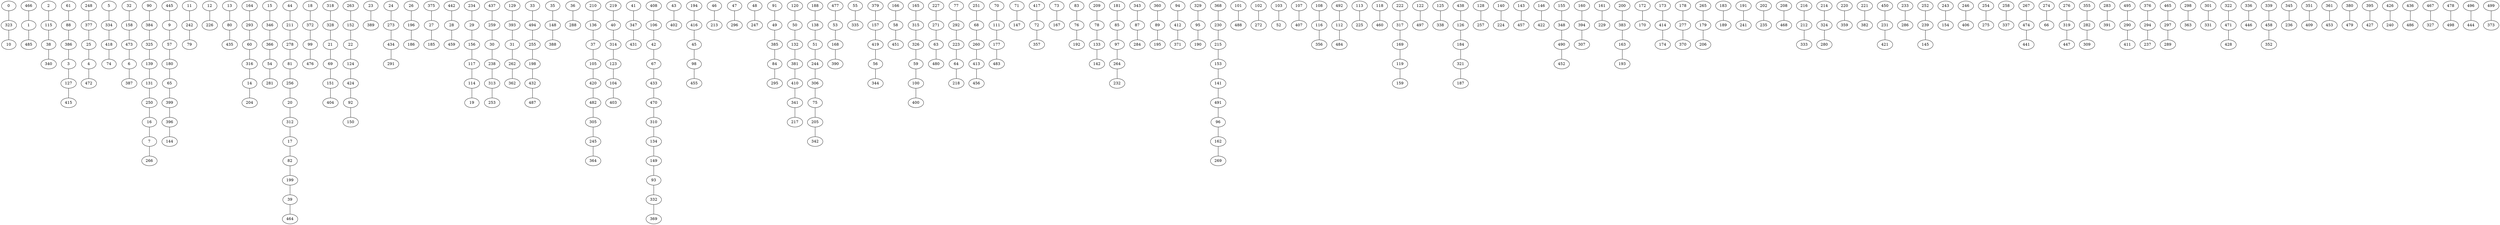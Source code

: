 graph G {
  0 -- 323;
  1 -- 485;
  2 -- 115;
  3 -- 127;
  4 -- 472;
  5 -- 334;
  6 -- 387;
  7 -- 266;
  9 -- 57;
  11 -- 242;
  12 -- 226;
  13 -- 80;
  14 -- 204;
  15 -- 346;
  16 -- 7;
  17 -- 82;
  18 -- 372;
  20 -- 312;
  21 -- 69;
  22 -- 124;
  23 -- 389;
  24 -- 273;
  25 -- 4;
  26 -- 196;
  27 -- 185;
  28 -- 459;
  29 -- 156;
  30 -- 238;
  31 -- 262;
  32 -- 158;
  33 -- 494;
  35 -- 148;
  36 -- 288;
  37 -- 105;
  38 -- 340;
  39 -- 464;
  40 -- 314;
  41 -- 347;
  42 -- 67;
  43 -- 402;
  44 -- 211;
  45 -- 98;
  46 -- 213;
  47 -- 296;
  48 -- 247;
  49 -- 385;
  50 -- 132;
  51 -- 244;
  53 -- 168;
  54 -- 281;
  55 -- 335;
  56 -- 344;
  57 -- 180;
  58 -- 451;
  59 -- 100;
  60 -- 316;
  61 -- 88;
  63 -- 480;
  64 -- 218;
  65 -- 399;
  67 -- 433;
  68 -- 260;
  69 -- 151;
  70 -- 111;
  71 -- 147;
  72 -- 357;
  73 -- 167;
  75 -- 205;
  76 -- 192;
  77 -- 292;
  78 -- 133;
  80 -- 435;
  81 -- 256;
  82 -- 199;
  83 -- 76;
  84 -- 295;
  85 -- 97;
  87 -- 284;
  88 -- 386;
  89 -- 195;
  90 -- 384;
  91 -- 49;
  92 -- 150;
  93 -- 332;
  94 -- 412;
  95 -- 190;
  96 -- 162;
  97 -- 264;
  98 -- 455;
  99 -- 476;
  100 -- 400;
  101 -- 488;
  102 -- 272;
  103 -- 52;
  104 -- 403;
  105 -- 420;
  106 -- 42;
  107 -- 407;
  108 -- 116;
  111 -- 177;
  112 -- 484;
  113 -- 225;
  114 -- 19;
  115 -- 38;
  116 -- 356;
  117 -- 114;
  118 -- 460;
  119 -- 159;
  120 -- 50;
  122 -- 497;
  123 -- 104;
  124 -- 424;
  125 -- 338;
  126 -- 184;
  127 -- 415;
  128 -- 257;
  129 -- 393;
  131 -- 250;
  132 -- 381;
  133 -- 142;
  134 -- 149;
  136 -- 37;
  138 -- 51;
  139 -- 131;
  140 -- 224;
  141 -- 491;
  143 -- 457;
  146 -- 422;
  148 -- 388;
  149 -- 93;
  151 -- 404;
  152 -- 22;
  153 -- 141;
  155 -- 348;
  156 -- 117;
  157 -- 419;
  158 -- 473;
  160 -- 394;
  161 -- 229;
  162 -- 269;
  163 -- 193;
  164 -- 293;
  165 -- 315;
  166 -- 58;
  168 -- 390;
  169 -- 119;
  172 -- 170;
  173 -- 414;
  177 -- 483;
  178 -- 277;
  179 -- 206;
  180 -- 65;
  181 -- 85;
  183 -- 189;
  184 -- 321;
  188 -- 138;
  191 -- 241;
  194 -- 416;
  196 -- 186;
  198 -- 432;
  199 -- 39;
  200 -- 383;
  202 -- 235;
  205 -- 342;
  208 -- 468;
  209 -- 78;
  210 -- 136;
  211 -- 278;
  212 -- 333;
  214 -- 324;
  215 -- 153;
  216 -- 212;
  219 -- 40;
  220 -- 359;
  221 -- 382;
  222 -- 317;
  223 -- 64;
  227 -- 271;
  230 -- 215;
  231 -- 421;
  233 -- 286;
  234 -- 29;
  238 -- 313;
  239 -- 145;
  242 -- 79;
  243 -- 154;
  244 -- 306;
  245 -- 364;
  246 -- 406;
  248 -- 377;
  250 -- 16;
  251 -- 68;
  252 -- 239;
  254 -- 275;
  255 -- 198;
  256 -- 20;
  258 -- 337;
  259 -- 30;
  260 -- 413;
  262 -- 362;
  263 -- 152;
  264 -- 232;
  265 -- 179;
  267 -- 474;
  271 -- 63;
  273 -- 434;
  274 -- 66;
  276 -- 319;
  277 -- 370;
  278 -- 81;
  282 -- 309;
  283 -- 391;
  290 -- 411;
  292 -- 223;
  293 -- 60;
  294 -- 237;
  297 -- 289;
  298 -- 363;
  301 -- 331;
  305 -- 245;
  306 -- 75;
  310 -- 134;
  312 -- 17;
  313 -- 253;
  314 -- 123;
  315 -- 326;
  316 -- 14;
  317 -- 169;
  318 -- 328;
  319 -- 447;
  321 -- 187;
  322 -- 471;
  323 -- 10;
  324 -- 280;
  325 -- 139;
  326 -- 59;
  328 -- 21;
  329 -- 95;
  332 -- 369;
  334 -- 418;
  336 -- 446;
  339 -- 458;
  341 -- 217;
  343 -- 87;
  345 -- 236;
  346 -- 366;
  347 -- 431;
  348 -- 490;
  351 -- 409;
  355 -- 282;
  360 -- 89;
  361 -- 453;
  366 -- 54;
  368 -- 230;
  372 -- 99;
  375 -- 27;
  376 -- 294;
  377 -- 25;
  379 -- 157;
  380 -- 479;
  381 -- 410;
  383 -- 163;
  384 -- 325;
  385 -- 84;
  386 -- 3;
  393 -- 31;
  394 -- 307;
  395 -- 427;
  396 -- 144;
  399 -- 396;
  408 -- 106;
  410 -- 341;
  412 -- 371;
  413 -- 456;
  414 -- 174;
  416 -- 45;
  417 -- 72;
  418 -- 74;
  419 -- 56;
  420 -- 482;
  424 -- 92;
  426 -- 240;
  432 -- 487;
  433 -- 470;
  434 -- 291;
  436 -- 486;
  437 -- 259;
  438 -- 126;
  442 -- 28;
  445 -- 9;
  450 -- 231;
  458 -- 352;
  465 -- 297;
  466 -- 1;
  467 -- 327;
  470 -- 310;
  471 -- 428;
  473 -- 6;
  474 -- 441;
  477 -- 53;
  478 -- 498;
  482 -- 305;
  490 -- 452;
  491 -- 96;
  492 -- 112;
  494 -- 255;
  495 -- 290;
  496 -- 444;
  499 -- 373;
}